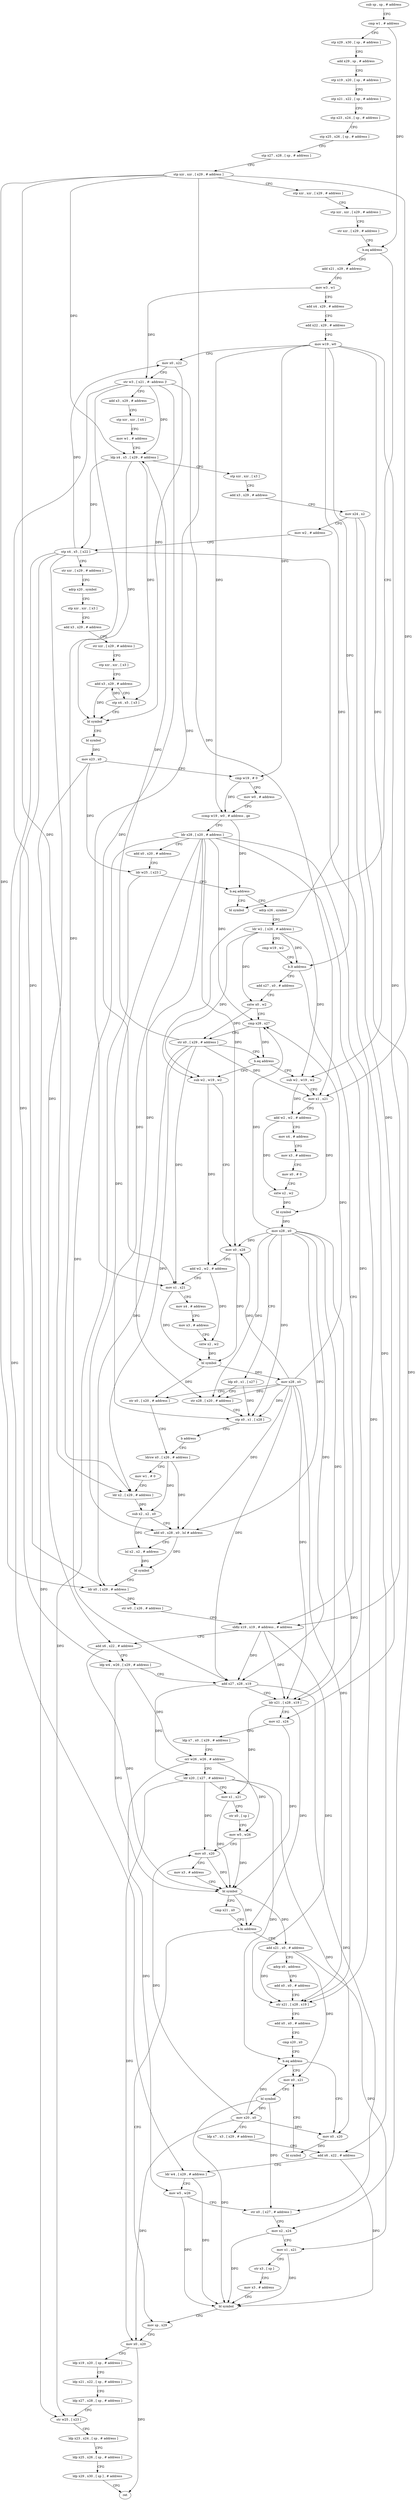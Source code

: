 digraph "func" {
"222032" [label = "sub sp , sp , # address" ]
"222036" [label = "cmp w1 , # address" ]
"222040" [label = "stp x29 , x30 , [ sp , # address ]" ]
"222044" [label = "add x29 , sp , # address" ]
"222048" [label = "stp x19 , x20 , [ sp , # address ]" ]
"222052" [label = "stp x21 , x22 , [ sp , # address ]" ]
"222056" [label = "stp x23 , x24 , [ sp , # address ]" ]
"222060" [label = "stp x25 , x26 , [ sp , # address ]" ]
"222064" [label = "stp x27 , x28 , [ sp , # address ]" ]
"222068" [label = "stp xzr , xzr , [ x29 , # address ]" ]
"222072" [label = "stp xzr , xzr , [ x29 , # address ]" ]
"222076" [label = "stp xzr , xzr , [ x29 , # address ]" ]
"222080" [label = "str xzr , [ x29 , # address ]" ]
"222084" [label = "b.eq address" ]
"222588" [label = "bl symbol" ]
"222088" [label = "add x21 , x29 , # address" ]
"222092" [label = "mov w3 , w1" ]
"222096" [label = "add x4 , x29 , # address" ]
"222100" [label = "add x22 , x29 , # address" ]
"222104" [label = "mov w19 , w0" ]
"222108" [label = "mov x0 , x22" ]
"222112" [label = "str w3 , [ x21 , #- address ]!" ]
"222116" [label = "add x3 , x29 , # address" ]
"222120" [label = "stp xzr , xzr , [ x4 ]" ]
"222124" [label = "mov w1 , # address" ]
"222128" [label = "ldp x4 , x5 , [ x29 , # address ]" ]
"222132" [label = "stp xzr , xzr , [ x3 ]" ]
"222136" [label = "add x3 , x29 , # address" ]
"222140" [label = "mov x24 , x2" ]
"222144" [label = "mov w2 , # address" ]
"222148" [label = "stp x4 , x5 , [ x22 ]" ]
"222152" [label = "str xzr , [ x29 , # address ]" ]
"222156" [label = "adrp x20 , symbol" ]
"222160" [label = "stp xzr , xzr , [ x3 ]" ]
"222164" [label = "add x3 , x29 , # address" ]
"222168" [label = "str xzr , [ x29 , # address ]" ]
"222172" [label = "stp xzr , xzr , [ x3 ]" ]
"222176" [label = "add x3 , x29 , # address" ]
"222180" [label = "stp x4 , x5 , [ x3 ]" ]
"222184" [label = "bl symbol" ]
"222188" [label = "bl symbol" ]
"222192" [label = "mov x23 , x0" ]
"222196" [label = "cmp w19 , # 0" ]
"222200" [label = "mov w0 , # address" ]
"222204" [label = "ccmp w19 , w0 , # address , ge" ]
"222208" [label = "ldr x28 , [ x20 , # address ]" ]
"222212" [label = "add x0 , x20 , # address" ]
"222216" [label = "ldr w25 , [ x23 ]" ]
"222220" [label = "b.eq address" ]
"222224" [label = "adrp x26 , symbol" ]
"222228" [label = "ldr w2 , [ x26 , # address ]" ]
"222232" [label = "cmp w19 , w2" ]
"222236" [label = "b.lt address" ]
"222336" [label = "sbfiz x19 , x19 , # address , # address" ]
"222240" [label = "add x27 , x0 , # address" ]
"222340" [label = "add x6 , x22 , # address" ]
"222344" [label = "ldp w4 , w26 , [ x29 , # address ]" ]
"222348" [label = "add x27 , x28 , x19" ]
"222352" [label = "ldr x21 , [ x28 , x19 ]" ]
"222356" [label = "mov x2 , x24" ]
"222360" [label = "ldp x7 , x0 , [ x29 , # address ]" ]
"222364" [label = "orr w26 , w26 , # address" ]
"222368" [label = "ldr x20 , [ x27 , # address ]" ]
"222372" [label = "mov x1 , x21" ]
"222376" [label = "str x0 , [ sp ]" ]
"222380" [label = "mov w5 , w26" ]
"222384" [label = "mov x0 , x20" ]
"222388" [label = "mov x3 , # address" ]
"222392" [label = "bl symbol" ]
"222396" [label = "cmp x21 , x0" ]
"222400" [label = "b.hi address" ]
"222492" [label = "mov sp , x29" ]
"222404" [label = "add x21 , x0 , # address" ]
"222244" [label = "sxtw x0 , w2" ]
"222248" [label = "cmp x28 , x27" ]
"222252" [label = "str x0 , [ x29 , # address ]" ]
"222256" [label = "b.eq address" ]
"222536" [label = "sub w2 , w19 , w2" ]
"222260" [label = "sub w2 , w19 , w2" ]
"222496" [label = "mov x0 , x20" ]
"222500" [label = "ldp x19 , x20 , [ sp , # address ]" ]
"222504" [label = "ldp x21 , x22 , [ sp , # address ]" ]
"222508" [label = "ldp x27 , x28 , [ sp , # address ]" ]
"222512" [label = "str w25 , [ x23 ]" ]
"222516" [label = "ldp x23 , x24 , [ sp , # address ]" ]
"222520" [label = "ldp x25 , x26 , [ sp , # address ]" ]
"222524" [label = "ldp x29 , x30 , [ sp ] , # address" ]
"222528" [label = "ret" ]
"222408" [label = "adrp x0 , address" ]
"222412" [label = "add x0 , x0 , # address" ]
"222416" [label = "str x21 , [ x28 , x19 ]" ]
"222420" [label = "add x0 , x0 , # address" ]
"222424" [label = "cmp x20 , x0" ]
"222428" [label = "b.eq address" ]
"222440" [label = "mov x0 , x21" ]
"222432" [label = "mov x0 , x20" ]
"222540" [label = "mov x1 , x21" ]
"222544" [label = "add w2 , w2 , # address" ]
"222548" [label = "mov x4 , # address" ]
"222552" [label = "mov x3 , # address" ]
"222556" [label = "mov x0 , # 0" ]
"222560" [label = "sxtw x2 , w2" ]
"222564" [label = "bl symbol" ]
"222568" [label = "mov x28 , x0" ]
"222572" [label = "ldp x0 , x1 , [ x27 ]" ]
"222576" [label = "str x28 , [ x20 , # address ]" ]
"222580" [label = "stp x0 , x1 , [ x28 ]" ]
"222584" [label = "b address" ]
"222300" [label = "ldrsw x0 , [ x26 , # address ]" ]
"222264" [label = "mov x0 , x28" ]
"222268" [label = "add w2 , w2 , # address" ]
"222272" [label = "mov x1 , x21" ]
"222276" [label = "mov x4 , # address" ]
"222280" [label = "mov x3 , # address" ]
"222284" [label = "sxtw x2 , w2" ]
"222288" [label = "bl symbol" ]
"222292" [label = "mov x28 , x0" ]
"222296" [label = "str x0 , [ x20 , # address ]" ]
"222444" [label = "bl symbol" ]
"222448" [label = "mov x20 , x0" ]
"222452" [label = "ldp x7 , x3 , [ x29 , # address ]" ]
"222456" [label = "add x6 , x22 , # address" ]
"222460" [label = "ldr w4 , [ x29 , # address ]" ]
"222464" [label = "mov w5 , w26" ]
"222468" [label = "str x0 , [ x27 , # address ]" ]
"222472" [label = "mov x2 , x24" ]
"222476" [label = "mov x1 , x21" ]
"222480" [label = "str x3 , [ sp ]" ]
"222484" [label = "mov x3 , # address" ]
"222488" [label = "bl symbol" ]
"222436" [label = "bl symbol" ]
"222304" [label = "mov w1 , # 0" ]
"222308" [label = "ldr x2 , [ x29 , # address ]" ]
"222312" [label = "sub x2 , x2 , x0" ]
"222316" [label = "add x0 , x28 , x0 , lsl # address" ]
"222320" [label = "lsl x2 , x2 , # address" ]
"222324" [label = "bl symbol" ]
"222328" [label = "ldr x0 , [ x29 , # address ]" ]
"222332" [label = "str w0 , [ x26 , # address ]" ]
"222032" -> "222036" [ label = "CFG" ]
"222036" -> "222040" [ label = "CFG" ]
"222036" -> "222084" [ label = "DFG" ]
"222040" -> "222044" [ label = "CFG" ]
"222044" -> "222048" [ label = "CFG" ]
"222048" -> "222052" [ label = "CFG" ]
"222052" -> "222056" [ label = "CFG" ]
"222056" -> "222060" [ label = "CFG" ]
"222060" -> "222064" [ label = "CFG" ]
"222064" -> "222068" [ label = "CFG" ]
"222068" -> "222072" [ label = "CFG" ]
"222068" -> "222128" [ label = "DFG" ]
"222068" -> "222308" [ label = "DFG" ]
"222068" -> "222328" [ label = "DFG" ]
"222068" -> "222540" [ label = "DFG" ]
"222068" -> "222272" [ label = "DFG" ]
"222072" -> "222076" [ label = "CFG" ]
"222076" -> "222080" [ label = "CFG" ]
"222080" -> "222084" [ label = "CFG" ]
"222084" -> "222588" [ label = "CFG" ]
"222084" -> "222088" [ label = "CFG" ]
"222088" -> "222092" [ label = "CFG" ]
"222092" -> "222096" [ label = "CFG" ]
"222092" -> "222112" [ label = "DFG" ]
"222096" -> "222100" [ label = "CFG" ]
"222100" -> "222104" [ label = "CFG" ]
"222104" -> "222108" [ label = "CFG" ]
"222104" -> "222196" [ label = "DFG" ]
"222104" -> "222204" [ label = "DFG" ]
"222104" -> "222236" [ label = "DFG" ]
"222104" -> "222336" [ label = "DFG" ]
"222104" -> "222536" [ label = "DFG" ]
"222104" -> "222260" [ label = "DFG" ]
"222108" -> "222112" [ label = "CFG" ]
"222108" -> "222184" [ label = "DFG" ]
"222112" -> "222116" [ label = "CFG" ]
"222112" -> "222128" [ label = "DFG" ]
"222112" -> "222540" [ label = "DFG" ]
"222112" -> "222272" [ label = "DFG" ]
"222112" -> "222308" [ label = "DFG" ]
"222112" -> "222328" [ label = "DFG" ]
"222116" -> "222120" [ label = "CFG" ]
"222120" -> "222124" [ label = "CFG" ]
"222124" -> "222128" [ label = "CFG" ]
"222128" -> "222132" [ label = "CFG" ]
"222128" -> "222148" [ label = "DFG" ]
"222128" -> "222180" [ label = "DFG" ]
"222128" -> "222184" [ label = "DFG" ]
"222132" -> "222136" [ label = "CFG" ]
"222136" -> "222140" [ label = "CFG" ]
"222140" -> "222144" [ label = "CFG" ]
"222140" -> "222356" [ label = "DFG" ]
"222140" -> "222472" [ label = "DFG" ]
"222144" -> "222148" [ label = "CFG" ]
"222148" -> "222152" [ label = "CFG" ]
"222148" -> "222108" [ label = "DFG" ]
"222148" -> "222344" [ label = "DFG" ]
"222148" -> "222460" [ label = "DFG" ]
"222148" -> "222340" [ label = "DFG" ]
"222148" -> "222456" [ label = "DFG" ]
"222152" -> "222156" [ label = "CFG" ]
"222156" -> "222160" [ label = "CFG" ]
"222160" -> "222164" [ label = "CFG" ]
"222164" -> "222168" [ label = "CFG" ]
"222168" -> "222172" [ label = "CFG" ]
"222172" -> "222176" [ label = "CFG" ]
"222176" -> "222180" [ label = "CFG" ]
"222176" -> "222184" [ label = "DFG" ]
"222180" -> "222184" [ label = "CFG" ]
"222180" -> "222176" [ label = "DFG" ]
"222184" -> "222188" [ label = "CFG" ]
"222188" -> "222192" [ label = "DFG" ]
"222192" -> "222196" [ label = "CFG" ]
"222192" -> "222216" [ label = "DFG" ]
"222192" -> "222512" [ label = "DFG" ]
"222196" -> "222200" [ label = "CFG" ]
"222196" -> "222204" [ label = "DFG" ]
"222200" -> "222204" [ label = "CFG" ]
"222204" -> "222208" [ label = "CFG" ]
"222204" -> "222220" [ label = "DFG" ]
"222208" -> "222212" [ label = "CFG" ]
"222208" -> "222348" [ label = "DFG" ]
"222208" -> "222352" [ label = "DFG" ]
"222208" -> "222248" [ label = "DFG" ]
"222208" -> "222416" [ label = "DFG" ]
"222208" -> "222576" [ label = "DFG" ]
"222208" -> "222580" [ label = "DFG" ]
"222208" -> "222264" [ label = "DFG" ]
"222208" -> "222316" [ label = "DFG" ]
"222212" -> "222216" [ label = "CFG" ]
"222216" -> "222220" [ label = "CFG" ]
"222216" -> "222512" [ label = "DFG" ]
"222220" -> "222588" [ label = "CFG" ]
"222220" -> "222224" [ label = "CFG" ]
"222224" -> "222228" [ label = "CFG" ]
"222228" -> "222232" [ label = "CFG" ]
"222228" -> "222236" [ label = "DFG" ]
"222228" -> "222244" [ label = "DFG" ]
"222228" -> "222536" [ label = "DFG" ]
"222228" -> "222260" [ label = "DFG" ]
"222232" -> "222236" [ label = "CFG" ]
"222236" -> "222336" [ label = "CFG" ]
"222236" -> "222240" [ label = "CFG" ]
"222336" -> "222340" [ label = "CFG" ]
"222336" -> "222348" [ label = "DFG" ]
"222336" -> "222352" [ label = "DFG" ]
"222336" -> "222416" [ label = "DFG" ]
"222240" -> "222244" [ label = "CFG" ]
"222340" -> "222344" [ label = "CFG" ]
"222340" -> "222392" [ label = "DFG" ]
"222344" -> "222348" [ label = "CFG" ]
"222344" -> "222392" [ label = "DFG" ]
"222344" -> "222364" [ label = "DFG" ]
"222348" -> "222352" [ label = "CFG" ]
"222348" -> "222368" [ label = "DFG" ]
"222348" -> "222468" [ label = "DFG" ]
"222352" -> "222356" [ label = "CFG" ]
"222352" -> "222372" [ label = "DFG" ]
"222352" -> "222400" [ label = "DFG" ]
"222356" -> "222360" [ label = "CFG" ]
"222356" -> "222392" [ label = "DFG" ]
"222360" -> "222364" [ label = "CFG" ]
"222364" -> "222368" [ label = "CFG" ]
"222364" -> "222380" [ label = "DFG" ]
"222364" -> "222464" [ label = "DFG" ]
"222368" -> "222372" [ label = "CFG" ]
"222368" -> "222384" [ label = "DFG" ]
"222368" -> "222496" [ label = "DFG" ]
"222368" -> "222428" [ label = "DFG" ]
"222368" -> "222432" [ label = "DFG" ]
"222372" -> "222376" [ label = "CFG" ]
"222372" -> "222392" [ label = "DFG" ]
"222376" -> "222380" [ label = "CFG" ]
"222380" -> "222384" [ label = "CFG" ]
"222380" -> "222392" [ label = "DFG" ]
"222384" -> "222388" [ label = "CFG" ]
"222384" -> "222392" [ label = "DFG" ]
"222388" -> "222392" [ label = "CFG" ]
"222392" -> "222396" [ label = "CFG" ]
"222392" -> "222400" [ label = "DFG" ]
"222392" -> "222404" [ label = "DFG" ]
"222396" -> "222400" [ label = "CFG" ]
"222400" -> "222492" [ label = "CFG" ]
"222400" -> "222404" [ label = "CFG" ]
"222492" -> "222496" [ label = "CFG" ]
"222404" -> "222408" [ label = "CFG" ]
"222404" -> "222416" [ label = "DFG" ]
"222404" -> "222440" [ label = "DFG" ]
"222404" -> "222476" [ label = "DFG" ]
"222244" -> "222248" [ label = "CFG" ]
"222244" -> "222252" [ label = "DFG" ]
"222248" -> "222252" [ label = "CFG" ]
"222248" -> "222256" [ label = "DFG" ]
"222252" -> "222256" [ label = "CFG" ]
"222252" -> "222128" [ label = "DFG" ]
"222252" -> "222308" [ label = "DFG" ]
"222252" -> "222328" [ label = "DFG" ]
"222252" -> "222540" [ label = "DFG" ]
"222252" -> "222272" [ label = "DFG" ]
"222256" -> "222536" [ label = "CFG" ]
"222256" -> "222260" [ label = "CFG" ]
"222536" -> "222540" [ label = "CFG" ]
"222536" -> "222544" [ label = "DFG" ]
"222260" -> "222264" [ label = "CFG" ]
"222260" -> "222268" [ label = "DFG" ]
"222496" -> "222500" [ label = "CFG" ]
"222496" -> "222528" [ label = "DFG" ]
"222500" -> "222504" [ label = "CFG" ]
"222504" -> "222508" [ label = "CFG" ]
"222508" -> "222512" [ label = "CFG" ]
"222512" -> "222516" [ label = "CFG" ]
"222516" -> "222520" [ label = "CFG" ]
"222520" -> "222524" [ label = "CFG" ]
"222524" -> "222528" [ label = "CFG" ]
"222408" -> "222412" [ label = "CFG" ]
"222412" -> "222416" [ label = "CFG" ]
"222416" -> "222420" [ label = "CFG" ]
"222420" -> "222424" [ label = "CFG" ]
"222424" -> "222428" [ label = "CFG" ]
"222428" -> "222440" [ label = "CFG" ]
"222428" -> "222432" [ label = "CFG" ]
"222440" -> "222444" [ label = "CFG" ]
"222432" -> "222436" [ label = "DFG" ]
"222540" -> "222544" [ label = "CFG" ]
"222540" -> "222564" [ label = "DFG" ]
"222544" -> "222548" [ label = "CFG" ]
"222544" -> "222560" [ label = "DFG" ]
"222548" -> "222552" [ label = "CFG" ]
"222552" -> "222556" [ label = "CFG" ]
"222556" -> "222560" [ label = "CFG" ]
"222560" -> "222564" [ label = "DFG" ]
"222564" -> "222568" [ label = "DFG" ]
"222568" -> "222572" [ label = "CFG" ]
"222568" -> "222248" [ label = "DFG" ]
"222568" -> "222348" [ label = "DFG" ]
"222568" -> "222352" [ label = "DFG" ]
"222568" -> "222416" [ label = "DFG" ]
"222568" -> "222576" [ label = "DFG" ]
"222568" -> "222580" [ label = "DFG" ]
"222568" -> "222264" [ label = "DFG" ]
"222568" -> "222316" [ label = "DFG" ]
"222572" -> "222576" [ label = "CFG" ]
"222572" -> "222580" [ label = "DFG" ]
"222576" -> "222580" [ label = "CFG" ]
"222580" -> "222584" [ label = "CFG" ]
"222584" -> "222300" [ label = "CFG" ]
"222300" -> "222304" [ label = "CFG" ]
"222300" -> "222312" [ label = "DFG" ]
"222300" -> "222316" [ label = "DFG" ]
"222264" -> "222268" [ label = "CFG" ]
"222264" -> "222288" [ label = "DFG" ]
"222268" -> "222272" [ label = "CFG" ]
"222268" -> "222284" [ label = "DFG" ]
"222272" -> "222276" [ label = "CFG" ]
"222272" -> "222288" [ label = "DFG" ]
"222276" -> "222280" [ label = "CFG" ]
"222280" -> "222284" [ label = "CFG" ]
"222284" -> "222288" [ label = "DFG" ]
"222288" -> "222292" [ label = "DFG" ]
"222288" -> "222296" [ label = "DFG" ]
"222292" -> "222296" [ label = "CFG" ]
"222292" -> "222248" [ label = "DFG" ]
"222292" -> "222576" [ label = "DFG" ]
"222292" -> "222264" [ label = "DFG" ]
"222292" -> "222348" [ label = "DFG" ]
"222292" -> "222352" [ label = "DFG" ]
"222292" -> "222416" [ label = "DFG" ]
"222292" -> "222580" [ label = "DFG" ]
"222292" -> "222316" [ label = "DFG" ]
"222296" -> "222300" [ label = "CFG" ]
"222444" -> "222448" [ label = "DFG" ]
"222444" -> "222468" [ label = "DFG" ]
"222444" -> "222488" [ label = "DFG" ]
"222448" -> "222452" [ label = "CFG" ]
"222448" -> "222384" [ label = "DFG" ]
"222448" -> "222496" [ label = "DFG" ]
"222448" -> "222428" [ label = "DFG" ]
"222448" -> "222432" [ label = "DFG" ]
"222452" -> "222456" [ label = "CFG" ]
"222456" -> "222460" [ label = "CFG" ]
"222456" -> "222488" [ label = "DFG" ]
"222460" -> "222464" [ label = "CFG" ]
"222460" -> "222488" [ label = "DFG" ]
"222464" -> "222468" [ label = "CFG" ]
"222464" -> "222488" [ label = "DFG" ]
"222468" -> "222472" [ label = "CFG" ]
"222472" -> "222476" [ label = "CFG" ]
"222472" -> "222488" [ label = "DFG" ]
"222476" -> "222480" [ label = "CFG" ]
"222476" -> "222488" [ label = "DFG" ]
"222480" -> "222484" [ label = "CFG" ]
"222484" -> "222488" [ label = "CFG" ]
"222488" -> "222492" [ label = "CFG" ]
"222436" -> "222440" [ label = "CFG" ]
"222304" -> "222308" [ label = "CFG" ]
"222308" -> "222312" [ label = "DFG" ]
"222312" -> "222316" [ label = "CFG" ]
"222312" -> "222320" [ label = "DFG" ]
"222316" -> "222320" [ label = "CFG" ]
"222316" -> "222324" [ label = "DFG" ]
"222320" -> "222324" [ label = "DFG" ]
"222324" -> "222328" [ label = "CFG" ]
"222328" -> "222332" [ label = "DFG" ]
"222332" -> "222336" [ label = "CFG" ]
}
